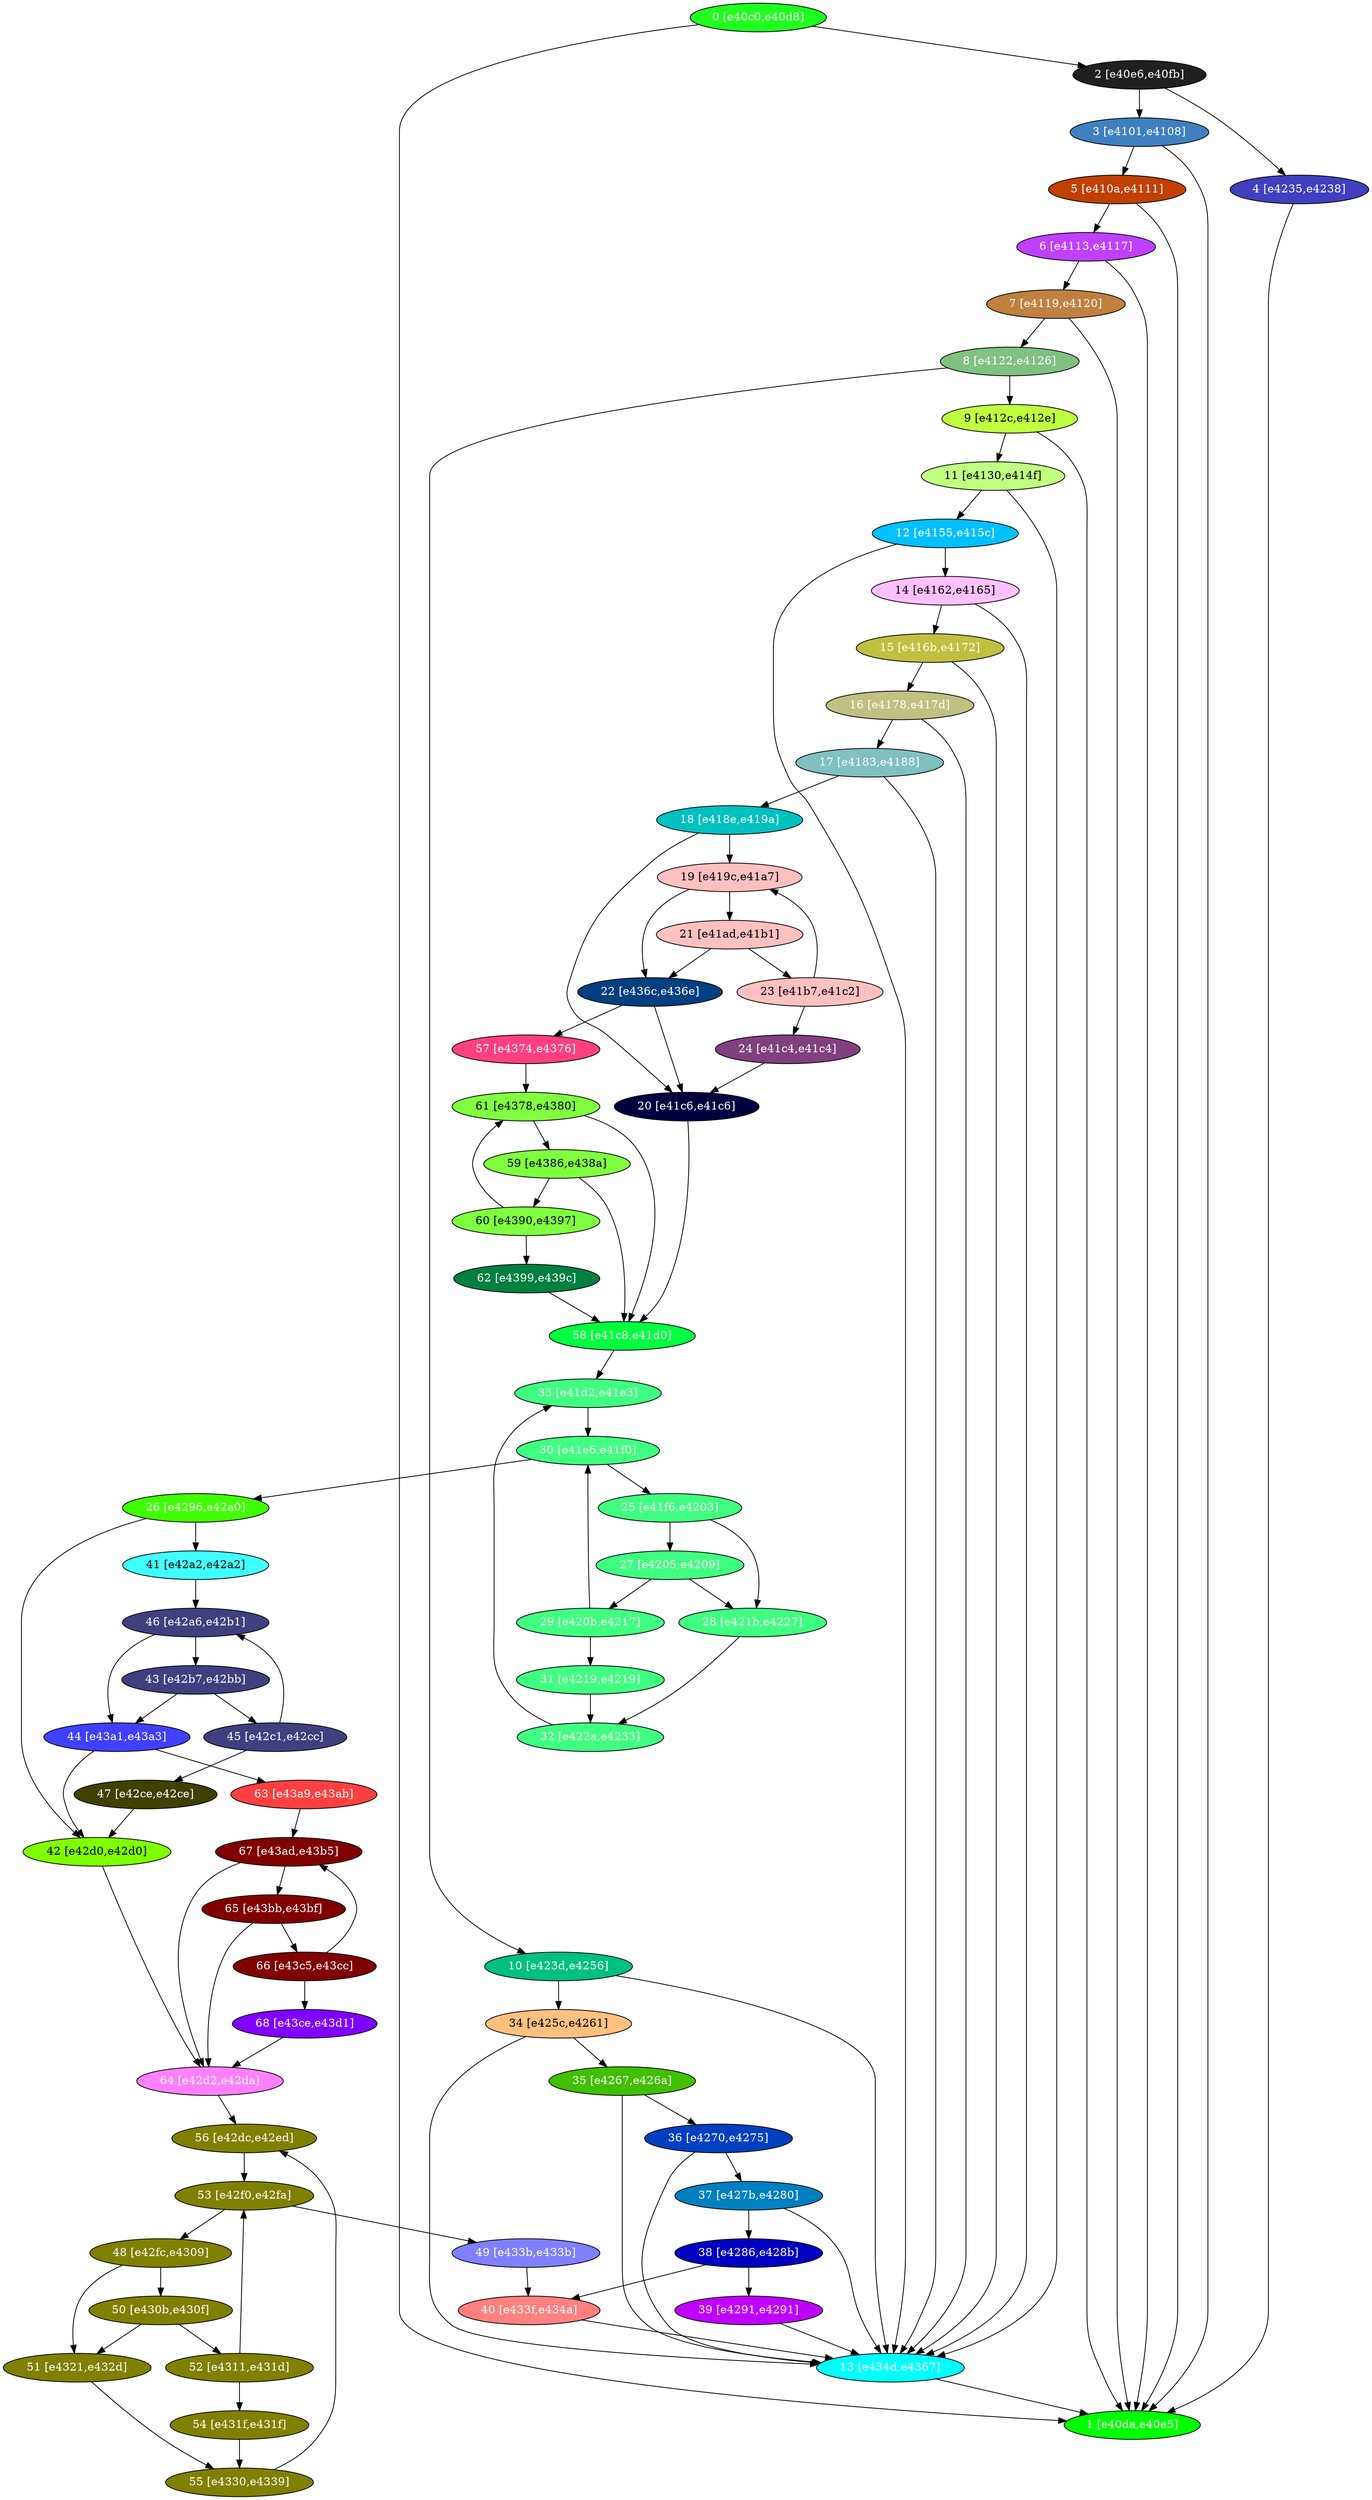 diGraph libnss3{
	libnss3_0  [style=filled fillcolor="#20FF20" fontcolor="#ffffff" shape=oval label="0 [e40c0,e40d8]"]
	libnss3_1  [style=filled fillcolor="#00FF00" fontcolor="#ffffff" shape=oval label="1 [e40da,e40e5]"]
	libnss3_2  [style=filled fillcolor="#202020" fontcolor="#ffffff" shape=oval label="2 [e40e6,e40fb]"]
	libnss3_3  [style=filled fillcolor="#4080C0" fontcolor="#ffffff" shape=oval label="3 [e4101,e4108]"]
	libnss3_4  [style=filled fillcolor="#4040C0" fontcolor="#ffffff" shape=oval label="4 [e4235,e4238]"]
	libnss3_5  [style=filled fillcolor="#C04000" fontcolor="#ffffff" shape=oval label="5 [e410a,e4111]"]
	libnss3_6  [style=filled fillcolor="#C040FF" fontcolor="#ffffff" shape=oval label="6 [e4113,e4117]"]
	libnss3_7  [style=filled fillcolor="#C08040" fontcolor="#ffffff" shape=oval label="7 [e4119,e4120]"]
	libnss3_8  [style=filled fillcolor="#80C080" fontcolor="#ffffff" shape=oval label="8 [e4122,e4126]"]
	libnss3_9  [style=filled fillcolor="#C0FF40" fontcolor="#000000" shape=oval label="9 [e412c,e412e]"]
	libnss3_a  [style=filled fillcolor="#00C080" fontcolor="#ffffff" shape=oval label="10 [e423d,e4256]"]
	libnss3_b  [style=filled fillcolor="#C0FF80" fontcolor="#000000" shape=oval label="11 [e4130,e414f]"]
	libnss3_c  [style=filled fillcolor="#00C0FF" fontcolor="#ffffff" shape=oval label="12 [e4155,e415c]"]
	libnss3_d  [style=filled fillcolor="#00FFFF" fontcolor="#ffffff" shape=oval label="13 [e434d,e4367]"]
	libnss3_e  [style=filled fillcolor="#FFC0FF" fontcolor="#000000" shape=oval label="14 [e4162,e4165]"]
	libnss3_f  [style=filled fillcolor="#C0C040" fontcolor="#ffffff" shape=oval label="15 [e416b,e4172]"]
	libnss3_10  [style=filled fillcolor="#C0C080" fontcolor="#ffffff" shape=oval label="16 [e4178,e417d]"]
	libnss3_11  [style=filled fillcolor="#80C0C0" fontcolor="#ffffff" shape=oval label="17 [e4183,e4188]"]
	libnss3_12  [style=filled fillcolor="#00C0C0" fontcolor="#ffffff" shape=oval label="18 [e418e,e419a]"]
	libnss3_13  [style=filled fillcolor="#FFC0C0" fontcolor="#000000" shape=oval label="19 [e419c,e41a7]"]
	libnss3_14  [style=filled fillcolor="#000040" fontcolor="#ffffff" shape=oval label="20 [e41c6,e41c6]"]
	libnss3_15  [style=filled fillcolor="#FFC0C0" fontcolor="#000000" shape=oval label="21 [e41ad,e41b1]"]
	libnss3_16  [style=filled fillcolor="#004080" fontcolor="#ffffff" shape=oval label="22 [e436c,e436e]"]
	libnss3_17  [style=filled fillcolor="#FFC0C0" fontcolor="#000000" shape=oval label="23 [e41b7,e41c2]"]
	libnss3_18  [style=filled fillcolor="#804080" fontcolor="#ffffff" shape=oval label="24 [e41c4,e41c4]"]
	libnss3_19  [style=filled fillcolor="#40FF80" fontcolor="#ffffff" shape=oval label="25 [e41f6,e4203]"]
	libnss3_1a  [style=filled fillcolor="#40FF00" fontcolor="#ffffff" shape=oval label="26 [e4296,e42a0]"]
	libnss3_1b  [style=filled fillcolor="#40FF80" fontcolor="#ffffff" shape=oval label="27 [e4205,e4209]"]
	libnss3_1c  [style=filled fillcolor="#40FF80" fontcolor="#ffffff" shape=oval label="28 [e421b,e4227]"]
	libnss3_1d  [style=filled fillcolor="#40FF80" fontcolor="#ffffff" shape=oval label="29 [e420b,e4217]"]
	libnss3_1e  [style=filled fillcolor="#40FF80" fontcolor="#ffffff" shape=oval label="30 [e41e6,e41f0]"]
	libnss3_1f  [style=filled fillcolor="#40FF80" fontcolor="#ffffff" shape=oval label="31 [e4219,e4219]"]
	libnss3_20  [style=filled fillcolor="#40FF80" fontcolor="#ffffff" shape=oval label="32 [e422a,e4233]"]
	libnss3_21  [style=filled fillcolor="#40FF80" fontcolor="#ffffff" shape=oval label="33 [e41d2,e41e3]"]
	libnss3_22  [style=filled fillcolor="#FFC080" fontcolor="#000000" shape=oval label="34 [e425c,e4261]"]
	libnss3_23  [style=filled fillcolor="#40C000" fontcolor="#ffffff" shape=oval label="35 [e4267,e426a]"]
	libnss3_24  [style=filled fillcolor="#0040C0" fontcolor="#ffffff" shape=oval label="36 [e4270,e4275]"]
	libnss3_25  [style=filled fillcolor="#0080C0" fontcolor="#ffffff" shape=oval label="37 [e427b,e4280]"]
	libnss3_26  [style=filled fillcolor="#0000C0" fontcolor="#ffffff" shape=oval label="38 [e4286,e428b]"]
	libnss3_27  [style=filled fillcolor="#C000FF" fontcolor="#ffffff" shape=oval label="39 [e4291,e4291]"]
	libnss3_28  [style=filled fillcolor="#FF8080" fontcolor="#ffffff" shape=oval label="40 [e433f,e434a]"]
	libnss3_29  [style=filled fillcolor="#40FFFF" fontcolor="#000000" shape=oval label="41 [e42a2,e42a2]"]
	libnss3_2a  [style=filled fillcolor="#80FF00" fontcolor="#000000" shape=oval label="42 [e42d0,e42d0]"]
	libnss3_2b  [style=filled fillcolor="#404080" fontcolor="#ffffff" shape=oval label="43 [e42b7,e42bb]"]
	libnss3_2c  [style=filled fillcolor="#4040FF" fontcolor="#ffffff" shape=oval label="44 [e43a1,e43a3]"]
	libnss3_2d  [style=filled fillcolor="#404080" fontcolor="#ffffff" shape=oval label="45 [e42c1,e42cc]"]
	libnss3_2e  [style=filled fillcolor="#404080" fontcolor="#ffffff" shape=oval label="46 [e42a6,e42b1]"]
	libnss3_2f  [style=filled fillcolor="#404000" fontcolor="#ffffff" shape=oval label="47 [e42ce,e42ce]"]
	libnss3_30  [style=filled fillcolor="#808000" fontcolor="#ffffff" shape=oval label="48 [e42fc,e4309]"]
	libnss3_31  [style=filled fillcolor="#8080FF" fontcolor="#ffffff" shape=oval label="49 [e433b,e433b]"]
	libnss3_32  [style=filled fillcolor="#808000" fontcolor="#ffffff" shape=oval label="50 [e430b,e430f]"]
	libnss3_33  [style=filled fillcolor="#808000" fontcolor="#ffffff" shape=oval label="51 [e4321,e432d]"]
	libnss3_34  [style=filled fillcolor="#808000" fontcolor="#ffffff" shape=oval label="52 [e4311,e431d]"]
	libnss3_35  [style=filled fillcolor="#808000" fontcolor="#ffffff" shape=oval label="53 [e42f0,e42fa]"]
	libnss3_36  [style=filled fillcolor="#808000" fontcolor="#ffffff" shape=oval label="54 [e431f,e431f]"]
	libnss3_37  [style=filled fillcolor="#808000" fontcolor="#ffffff" shape=oval label="55 [e4330,e4339]"]
	libnss3_38  [style=filled fillcolor="#808000" fontcolor="#ffffff" shape=oval label="56 [e42dc,e42ed]"]
	libnss3_39  [style=filled fillcolor="#FF4080" fontcolor="#ffffff" shape=oval label="57 [e4374,e4376]"]
	libnss3_3a  [style=filled fillcolor="#00FF40" fontcolor="#ffffff" shape=oval label="58 [e41c8,e41d0]"]
	libnss3_3b  [style=filled fillcolor="#80FF40" fontcolor="#000000" shape=oval label="59 [e4386,e438a]"]
	libnss3_3c  [style=filled fillcolor="#80FF40" fontcolor="#000000" shape=oval label="60 [e4390,e4397]"]
	libnss3_3d  [style=filled fillcolor="#80FF40" fontcolor="#000000" shape=oval label="61 [e4378,e4380]"]
	libnss3_3e  [style=filled fillcolor="#008040" fontcolor="#ffffff" shape=oval label="62 [e4399,e439c]"]
	libnss3_3f  [style=filled fillcolor="#FF4040" fontcolor="#ffffff" shape=oval label="63 [e43a9,e43ab]"]
	libnss3_40  [style=filled fillcolor="#FF80FF" fontcolor="#ffffff" shape=oval label="64 [e42d2,e42da]"]
	libnss3_41  [style=filled fillcolor="#800000" fontcolor="#ffffff" shape=oval label="65 [e43bb,e43bf]"]
	libnss3_42  [style=filled fillcolor="#800000" fontcolor="#ffffff" shape=oval label="66 [e43c5,e43cc]"]
	libnss3_43  [style=filled fillcolor="#800000" fontcolor="#ffffff" shape=oval label="67 [e43ad,e43b5]"]
	libnss3_44  [style=filled fillcolor="#8000FF" fontcolor="#ffffff" shape=oval label="68 [e43ce,e43d1]"]

	libnss3_0 -> libnss3_1
	libnss3_0 -> libnss3_2
	libnss3_2 -> libnss3_3
	libnss3_2 -> libnss3_4
	libnss3_3 -> libnss3_1
	libnss3_3 -> libnss3_5
	libnss3_4 -> libnss3_1
	libnss3_5 -> libnss3_1
	libnss3_5 -> libnss3_6
	libnss3_6 -> libnss3_1
	libnss3_6 -> libnss3_7
	libnss3_7 -> libnss3_1
	libnss3_7 -> libnss3_8
	libnss3_8 -> libnss3_9
	libnss3_8 -> libnss3_a
	libnss3_9 -> libnss3_1
	libnss3_9 -> libnss3_b
	libnss3_a -> libnss3_d
	libnss3_a -> libnss3_22
	libnss3_b -> libnss3_c
	libnss3_b -> libnss3_d
	libnss3_c -> libnss3_d
	libnss3_c -> libnss3_e
	libnss3_d -> libnss3_1
	libnss3_e -> libnss3_d
	libnss3_e -> libnss3_f
	libnss3_f -> libnss3_d
	libnss3_f -> libnss3_10
	libnss3_10 -> libnss3_d
	libnss3_10 -> libnss3_11
	libnss3_11 -> libnss3_d
	libnss3_11 -> libnss3_12
	libnss3_12 -> libnss3_13
	libnss3_12 -> libnss3_14
	libnss3_13 -> libnss3_15
	libnss3_13 -> libnss3_16
	libnss3_14 -> libnss3_3a
	libnss3_15 -> libnss3_16
	libnss3_15 -> libnss3_17
	libnss3_16 -> libnss3_14
	libnss3_16 -> libnss3_39
	libnss3_17 -> libnss3_13
	libnss3_17 -> libnss3_18
	libnss3_18 -> libnss3_14
	libnss3_19 -> libnss3_1b
	libnss3_19 -> libnss3_1c
	libnss3_1a -> libnss3_29
	libnss3_1a -> libnss3_2a
	libnss3_1b -> libnss3_1c
	libnss3_1b -> libnss3_1d
	libnss3_1c -> libnss3_20
	libnss3_1d -> libnss3_1e
	libnss3_1d -> libnss3_1f
	libnss3_1e -> libnss3_19
	libnss3_1e -> libnss3_1a
	libnss3_1f -> libnss3_20
	libnss3_20 -> libnss3_21
	libnss3_21 -> libnss3_1e
	libnss3_22 -> libnss3_d
	libnss3_22 -> libnss3_23
	libnss3_23 -> libnss3_d
	libnss3_23 -> libnss3_24
	libnss3_24 -> libnss3_d
	libnss3_24 -> libnss3_25
	libnss3_25 -> libnss3_d
	libnss3_25 -> libnss3_26
	libnss3_26 -> libnss3_27
	libnss3_26 -> libnss3_28
	libnss3_27 -> libnss3_d
	libnss3_28 -> libnss3_d
	libnss3_29 -> libnss3_2e
	libnss3_2a -> libnss3_40
	libnss3_2b -> libnss3_2c
	libnss3_2b -> libnss3_2d
	libnss3_2c -> libnss3_2a
	libnss3_2c -> libnss3_3f
	libnss3_2d -> libnss3_2e
	libnss3_2d -> libnss3_2f
	libnss3_2e -> libnss3_2b
	libnss3_2e -> libnss3_2c
	libnss3_2f -> libnss3_2a
	libnss3_30 -> libnss3_32
	libnss3_30 -> libnss3_33
	libnss3_31 -> libnss3_28
	libnss3_32 -> libnss3_33
	libnss3_32 -> libnss3_34
	libnss3_33 -> libnss3_37
	libnss3_34 -> libnss3_35
	libnss3_34 -> libnss3_36
	libnss3_35 -> libnss3_30
	libnss3_35 -> libnss3_31
	libnss3_36 -> libnss3_37
	libnss3_37 -> libnss3_38
	libnss3_38 -> libnss3_35
	libnss3_39 -> libnss3_3d
	libnss3_3a -> libnss3_21
	libnss3_3b -> libnss3_3a
	libnss3_3b -> libnss3_3c
	libnss3_3c -> libnss3_3d
	libnss3_3c -> libnss3_3e
	libnss3_3d -> libnss3_3a
	libnss3_3d -> libnss3_3b
	libnss3_3e -> libnss3_3a
	libnss3_3f -> libnss3_43
	libnss3_40 -> libnss3_38
	libnss3_41 -> libnss3_40
	libnss3_41 -> libnss3_42
	libnss3_42 -> libnss3_43
	libnss3_42 -> libnss3_44
	libnss3_43 -> libnss3_40
	libnss3_43 -> libnss3_41
	libnss3_44 -> libnss3_40
}